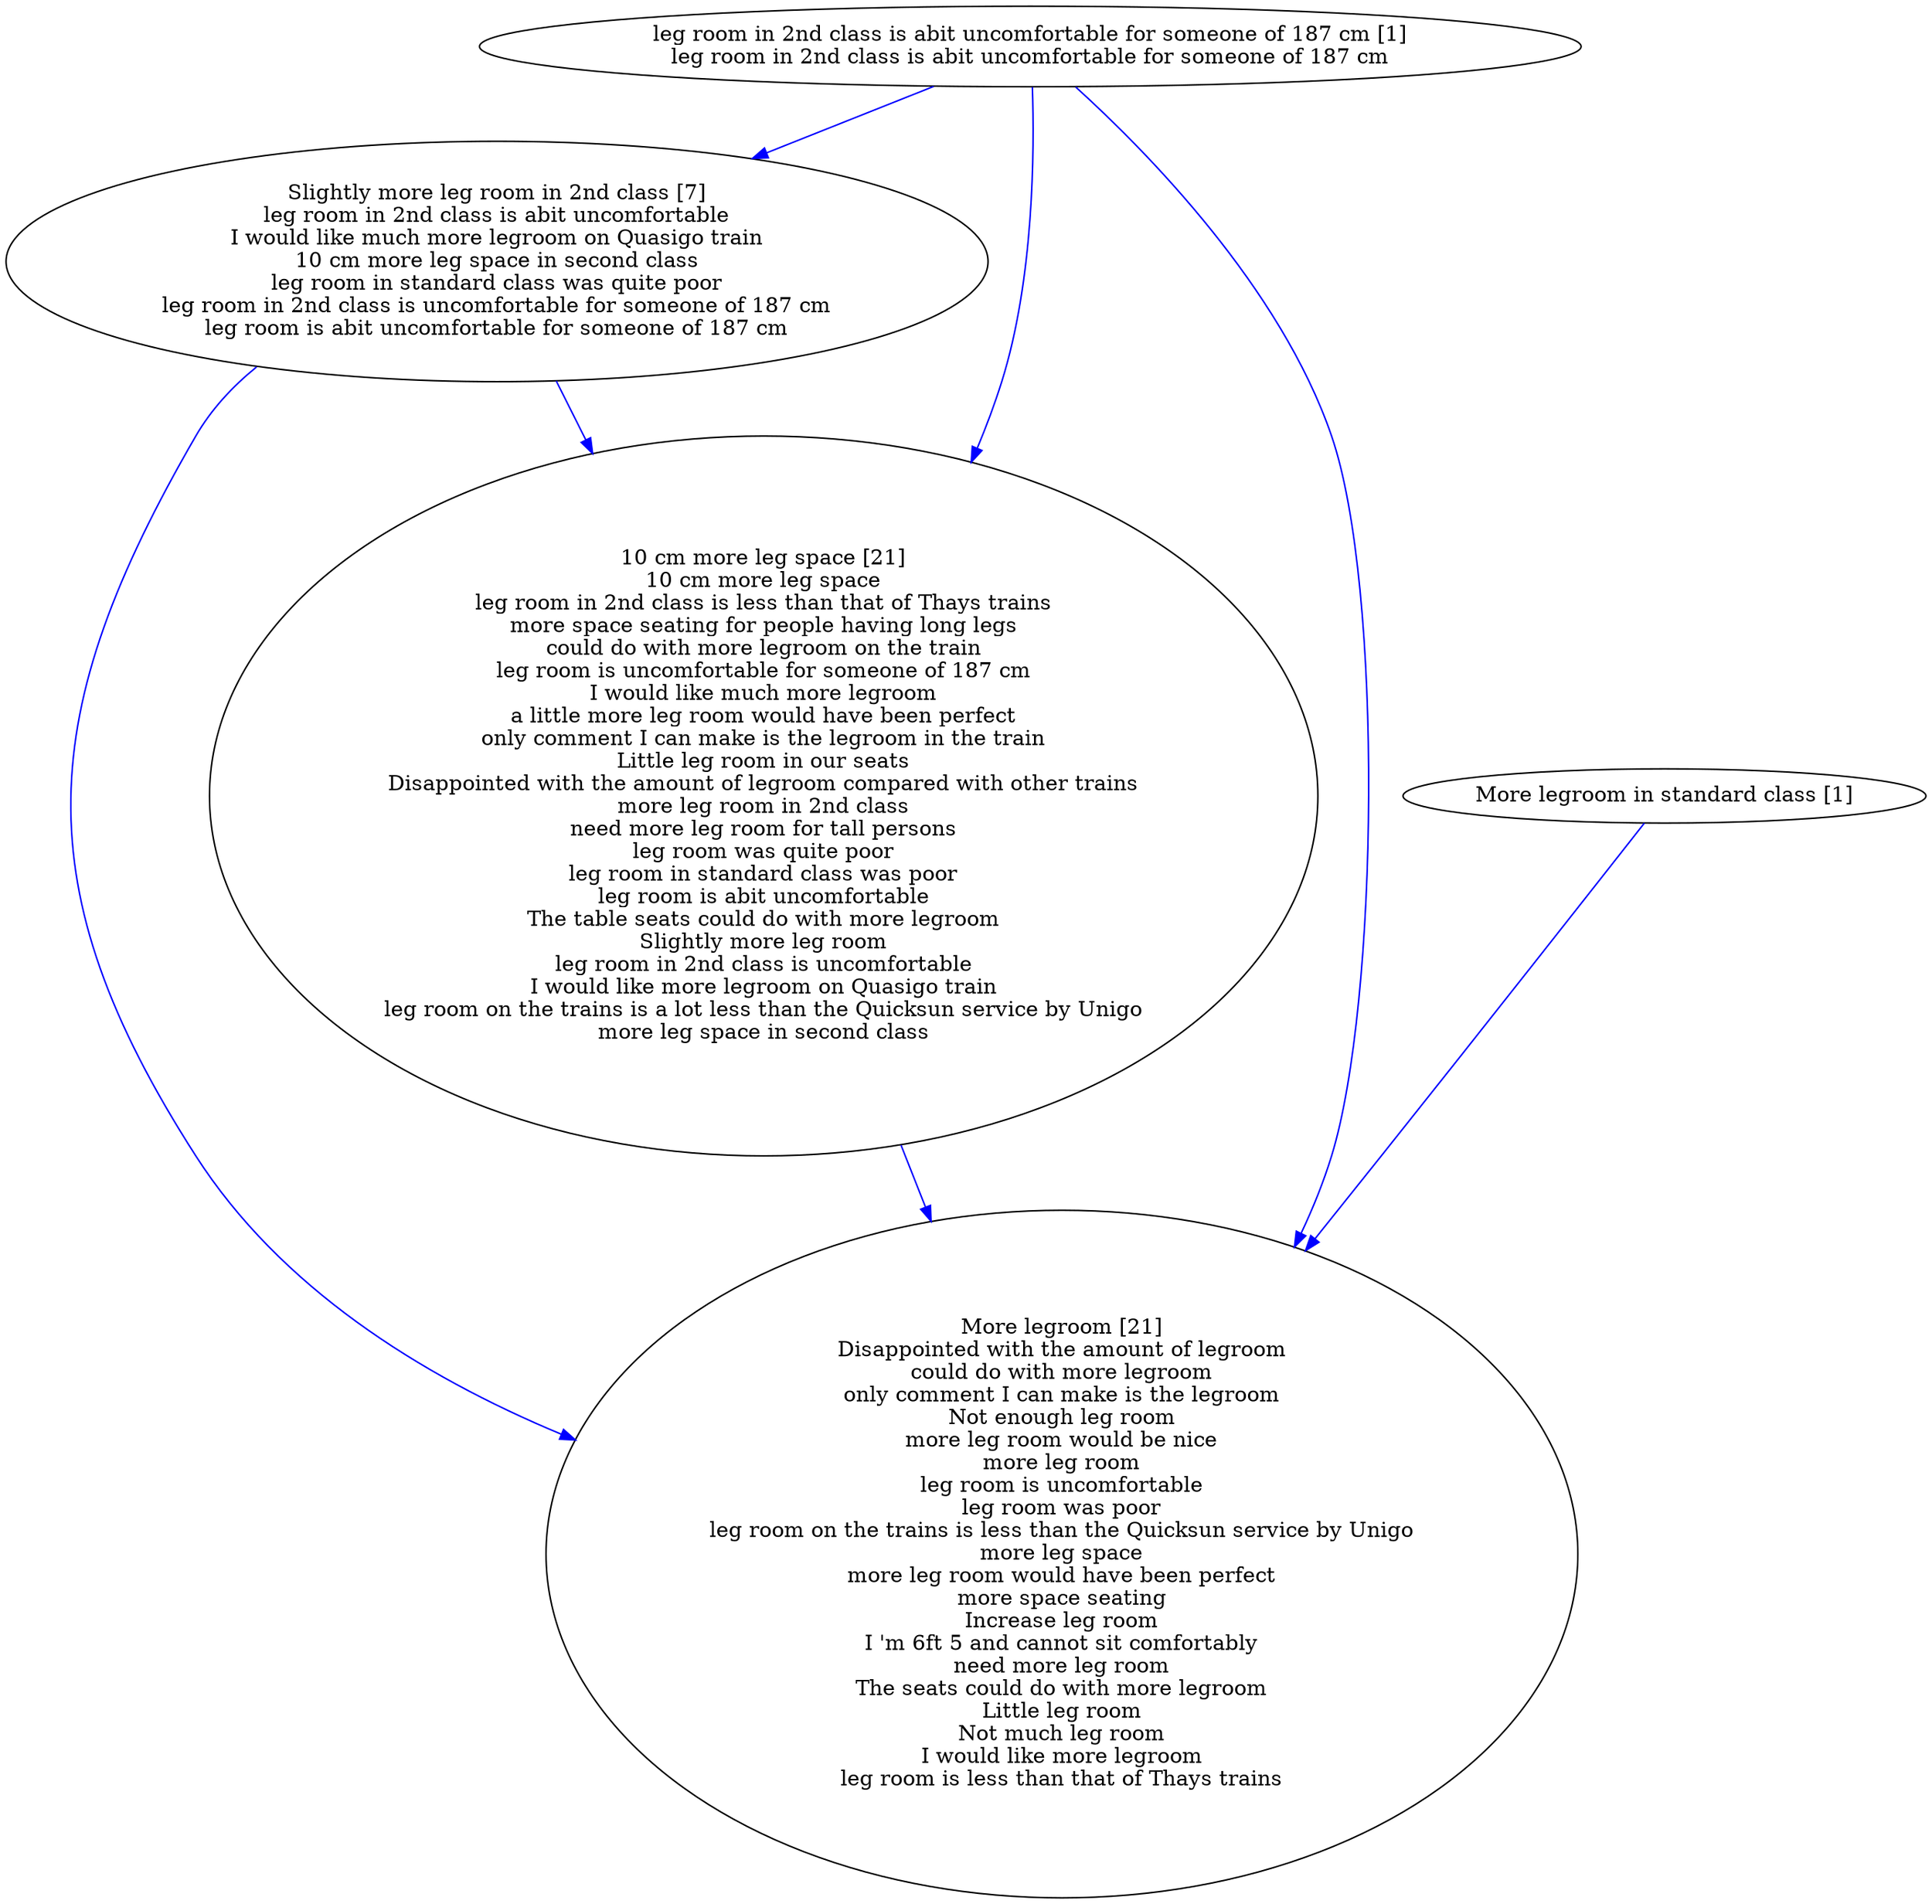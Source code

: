 digraph collapsedGraph {
"Slightly more leg room in 2nd class [7]\nleg room in 2nd class is abit uncomfortable\nI would like much more legroom on Quasigo train\n10 cm more leg space in second class\nleg room in standard class was quite poor\nleg room in 2nd class is uncomfortable for someone of 187 cm\nleg room is abit uncomfortable for someone of 187 cm""More legroom [21]\nDisappointed with the amount of legroom\ncould do with more legroom\nonly comment I can make is the legroom\nNot enough leg room\nmore leg room would be nice\nmore leg room\nleg room is uncomfortable\nleg room was poor\nleg room on the trains is less than the Quicksun service by Unigo\nmore leg space\nmore leg room would have been perfect\nmore space seating\nIncrease leg room\nI 'm 6ft 5 and cannot sit comfortably\nneed more leg room\nThe seats could do with more legroom\nLittle leg room\nNot much leg room\nI would like more legroom\nleg room is less than that of Thays trains""10 cm more leg space [21]\n10 cm more leg space\nleg room in 2nd class is less than that of Thays trains\nmore space seating for people having long legs\ncould do with more legroom on the train\nleg room is uncomfortable for someone of 187 cm\nI would like much more legroom\na little more leg room would have been perfect\nonly comment I can make is the legroom in the train\nLittle leg room in our seats\nDisappointed with the amount of legroom compared with other trains\nmore leg room in 2nd class\nneed more leg room for tall persons\nleg room was quite poor\nleg room in standard class was poor\nleg room is abit uncomfortable\nThe table seats could do with more legroom\nSlightly more leg room\nleg room in 2nd class is uncomfortable\nI would like more legroom on Quasigo train\nleg room on the trains is a lot less than the Quicksun service by Unigo\nmore leg space in second class""More legroom in standard class [1]""leg room in 2nd class is abit uncomfortable for someone of 187 cm [1]\nleg room in 2nd class is abit uncomfortable for someone of 187 cm""Slightly more leg room in 2nd class [7]\nleg room in 2nd class is abit uncomfortable\nI would like much more legroom on Quasigo train\n10 cm more leg space in second class\nleg room in standard class was quite poor\nleg room in 2nd class is uncomfortable for someone of 187 cm\nleg room is abit uncomfortable for someone of 187 cm" -> "10 cm more leg space [21]\n10 cm more leg space\nleg room in 2nd class is less than that of Thays trains\nmore space seating for people having long legs\ncould do with more legroom on the train\nleg room is uncomfortable for someone of 187 cm\nI would like much more legroom\na little more leg room would have been perfect\nonly comment I can make is the legroom in the train\nLittle leg room in our seats\nDisappointed with the amount of legroom compared with other trains\nmore leg room in 2nd class\nneed more leg room for tall persons\nleg room was quite poor\nleg room in standard class was poor\nleg room is abit uncomfortable\nThe table seats could do with more legroom\nSlightly more leg room\nleg room in 2nd class is uncomfortable\nI would like more legroom on Quasigo train\nleg room on the trains is a lot less than the Quicksun service by Unigo\nmore leg space in second class" [color=blue]
"leg room in 2nd class is abit uncomfortable for someone of 187 cm [1]\nleg room in 2nd class is abit uncomfortable for someone of 187 cm" -> "10 cm more leg space [21]\n10 cm more leg space\nleg room in 2nd class is less than that of Thays trains\nmore space seating for people having long legs\ncould do with more legroom on the train\nleg room is uncomfortable for someone of 187 cm\nI would like much more legroom\na little more leg room would have been perfect\nonly comment I can make is the legroom in the train\nLittle leg room in our seats\nDisappointed with the amount of legroom compared with other trains\nmore leg room in 2nd class\nneed more leg room for tall persons\nleg room was quite poor\nleg room in standard class was poor\nleg room is abit uncomfortable\nThe table seats could do with more legroom\nSlightly more leg room\nleg room in 2nd class is uncomfortable\nI would like more legroom on Quasigo train\nleg room on the trains is a lot less than the Quicksun service by Unigo\nmore leg space in second class" [color=blue]
"Slightly more leg room in 2nd class [7]\nleg room in 2nd class is abit uncomfortable\nI would like much more legroom on Quasigo train\n10 cm more leg space in second class\nleg room in standard class was quite poor\nleg room in 2nd class is uncomfortable for someone of 187 cm\nleg room is abit uncomfortable for someone of 187 cm" -> "More legroom [21]\nDisappointed with the amount of legroom\ncould do with more legroom\nonly comment I can make is the legroom\nNot enough leg room\nmore leg room would be nice\nmore leg room\nleg room is uncomfortable\nleg room was poor\nleg room on the trains is less than the Quicksun service by Unigo\nmore leg space\nmore leg room would have been perfect\nmore space seating\nIncrease leg room\nI 'm 6ft 5 and cannot sit comfortably\nneed more leg room\nThe seats could do with more legroom\nLittle leg room\nNot much leg room\nI would like more legroom\nleg room is less than that of Thays trains" [color=blue]
"10 cm more leg space [21]\n10 cm more leg space\nleg room in 2nd class is less than that of Thays trains\nmore space seating for people having long legs\ncould do with more legroom on the train\nleg room is uncomfortable for someone of 187 cm\nI would like much more legroom\na little more leg room would have been perfect\nonly comment I can make is the legroom in the train\nLittle leg room in our seats\nDisappointed with the amount of legroom compared with other trains\nmore leg room in 2nd class\nneed more leg room for tall persons\nleg room was quite poor\nleg room in standard class was poor\nleg room is abit uncomfortable\nThe table seats could do with more legroom\nSlightly more leg room\nleg room in 2nd class is uncomfortable\nI would like more legroom on Quasigo train\nleg room on the trains is a lot less than the Quicksun service by Unigo\nmore leg space in second class" -> "More legroom [21]\nDisappointed with the amount of legroom\ncould do with more legroom\nonly comment I can make is the legroom\nNot enough leg room\nmore leg room would be nice\nmore leg room\nleg room is uncomfortable\nleg room was poor\nleg room on the trains is less than the Quicksun service by Unigo\nmore leg space\nmore leg room would have been perfect\nmore space seating\nIncrease leg room\nI 'm 6ft 5 and cannot sit comfortably\nneed more leg room\nThe seats could do with more legroom\nLittle leg room\nNot much leg room\nI would like more legroom\nleg room is less than that of Thays trains" [color=blue]
"More legroom in standard class [1]" -> "More legroom [21]\nDisappointed with the amount of legroom\ncould do with more legroom\nonly comment I can make is the legroom\nNot enough leg room\nmore leg room would be nice\nmore leg room\nleg room is uncomfortable\nleg room was poor\nleg room on the trains is less than the Quicksun service by Unigo\nmore leg space\nmore leg room would have been perfect\nmore space seating\nIncrease leg room\nI 'm 6ft 5 and cannot sit comfortably\nneed more leg room\nThe seats could do with more legroom\nLittle leg room\nNot much leg room\nI would like more legroom\nleg room is less than that of Thays trains" [color=blue]
"leg room in 2nd class is abit uncomfortable for someone of 187 cm [1]\nleg room in 2nd class is abit uncomfortable for someone of 187 cm" -> "More legroom [21]\nDisappointed with the amount of legroom\ncould do with more legroom\nonly comment I can make is the legroom\nNot enough leg room\nmore leg room would be nice\nmore leg room\nleg room is uncomfortable\nleg room was poor\nleg room on the trains is less than the Quicksun service by Unigo\nmore leg space\nmore leg room would have been perfect\nmore space seating\nIncrease leg room\nI 'm 6ft 5 and cannot sit comfortably\nneed more leg room\nThe seats could do with more legroom\nLittle leg room\nNot much leg room\nI would like more legroom\nleg room is less than that of Thays trains" [color=blue]
"leg room in 2nd class is abit uncomfortable for someone of 187 cm [1]\nleg room in 2nd class is abit uncomfortable for someone of 187 cm" -> "Slightly more leg room in 2nd class [7]\nleg room in 2nd class is abit uncomfortable\nI would like much more legroom on Quasigo train\n10 cm more leg space in second class\nleg room in standard class was quite poor\nleg room in 2nd class is uncomfortable for someone of 187 cm\nleg room is abit uncomfortable for someone of 187 cm" [color=blue]
}